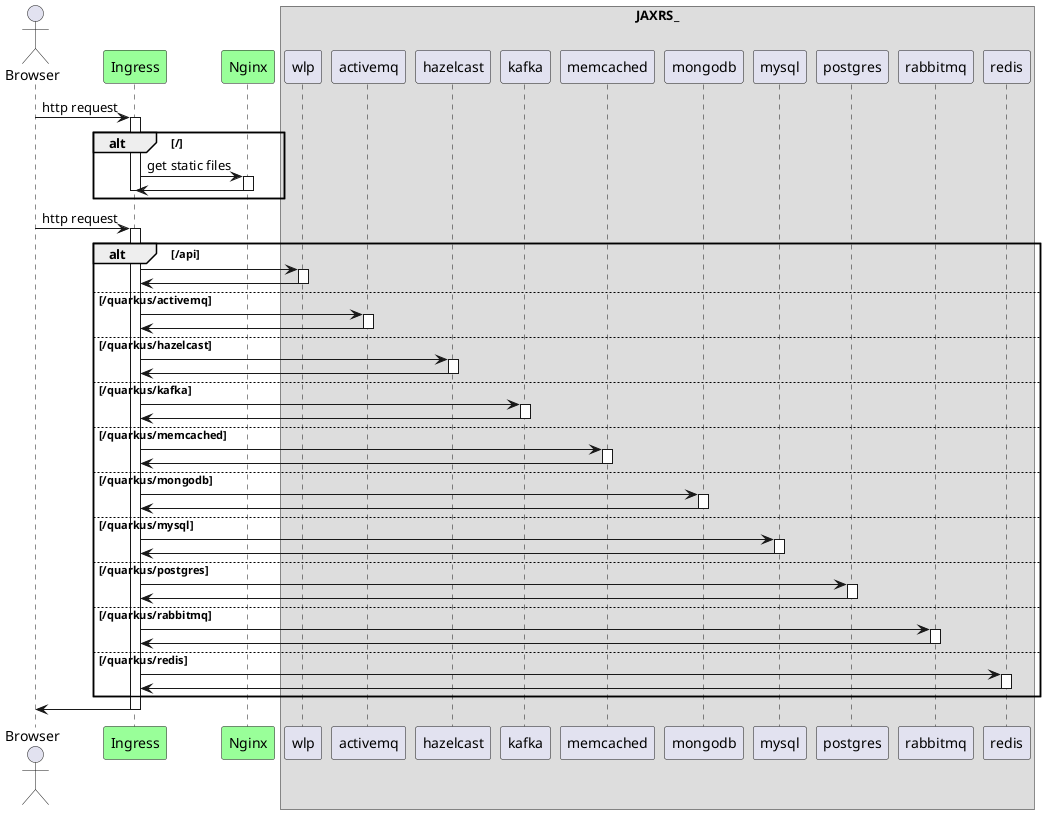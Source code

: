 @startuml nginx
actor Browser
participant Ingress as Ingress #99FF99
participant Nginx as Nginx #99FF99
Browser -> Ingress: http request
activate Ingress
alt /
Ingress -> Nginx: get static files
activate Nginx
Nginx -> Ingress: 
deactivate Nginx

deactivate Ingress
end
Browser -> Ingress: http request
activate Ingress
alt /api
Ingress -> wlp: 
activate wlp
wlp -> Ingress: 
deactivate wlp

else /quarkus/activemq
Ingress -> activemq: 
activate activemq
activemq -> Ingress: 
deactivate activemq

else /quarkus/hazelcast
Ingress -> hazelcast: 
activate hazelcast
hazelcast -> Ingress: 
deactivate hazelcast

else /quarkus/kafka
Ingress -> kafka: 
activate kafka
kafka -> Ingress: 
deactivate kafka

else /quarkus/memcached
Ingress -> memcached: 
activate memcached
memcached -> Ingress: 
deactivate memcached

else /quarkus/mongodb
Ingress -> mongodb: 
activate mongodb
mongodb -> Ingress: 
deactivate mongodb

else /quarkus/mysql
Ingress -> mysql: 
activate mysql
mysql -> Ingress: 
deactivate mysql

else /quarkus/postgres
Ingress -> postgres: 
activate postgres
postgres -> Ingress: 
deactivate postgres

else /quarkus/rabbitmq
Ingress -> rabbitmq: 
activate rabbitmq
rabbitmq -> Ingress: 
deactivate rabbitmq

else /quarkus/redis
Ingress -> redis: 
activate redis
redis -> Ingress: 
deactivate redis

end
Ingress -> Browser:
deactivate Ingress

box JAXRS_
participant wlp as wlp #ADD1B2
participant activemq as activemq #ADD1B2
participant hazelcast as hazelcast #ADD1B2
participant kafka as kafka #ADD1B2
participant memcached as memcached #ADD1B2
participant mongodb as mongodb #ADD1B2
participant mysql as mysql #ADD1B2
participant postgres as postgres #ADD1B2
participant rabbitmq as rabbitmq #ADD1B2
participant redis as redis #ADD1B2
end box
@enduml